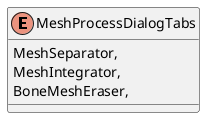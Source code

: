 @startuml
enum MeshProcessDialogTabs {
    MeshSeparator,
    MeshIntegrator,
    BoneMeshEraser,
}
@enduml
